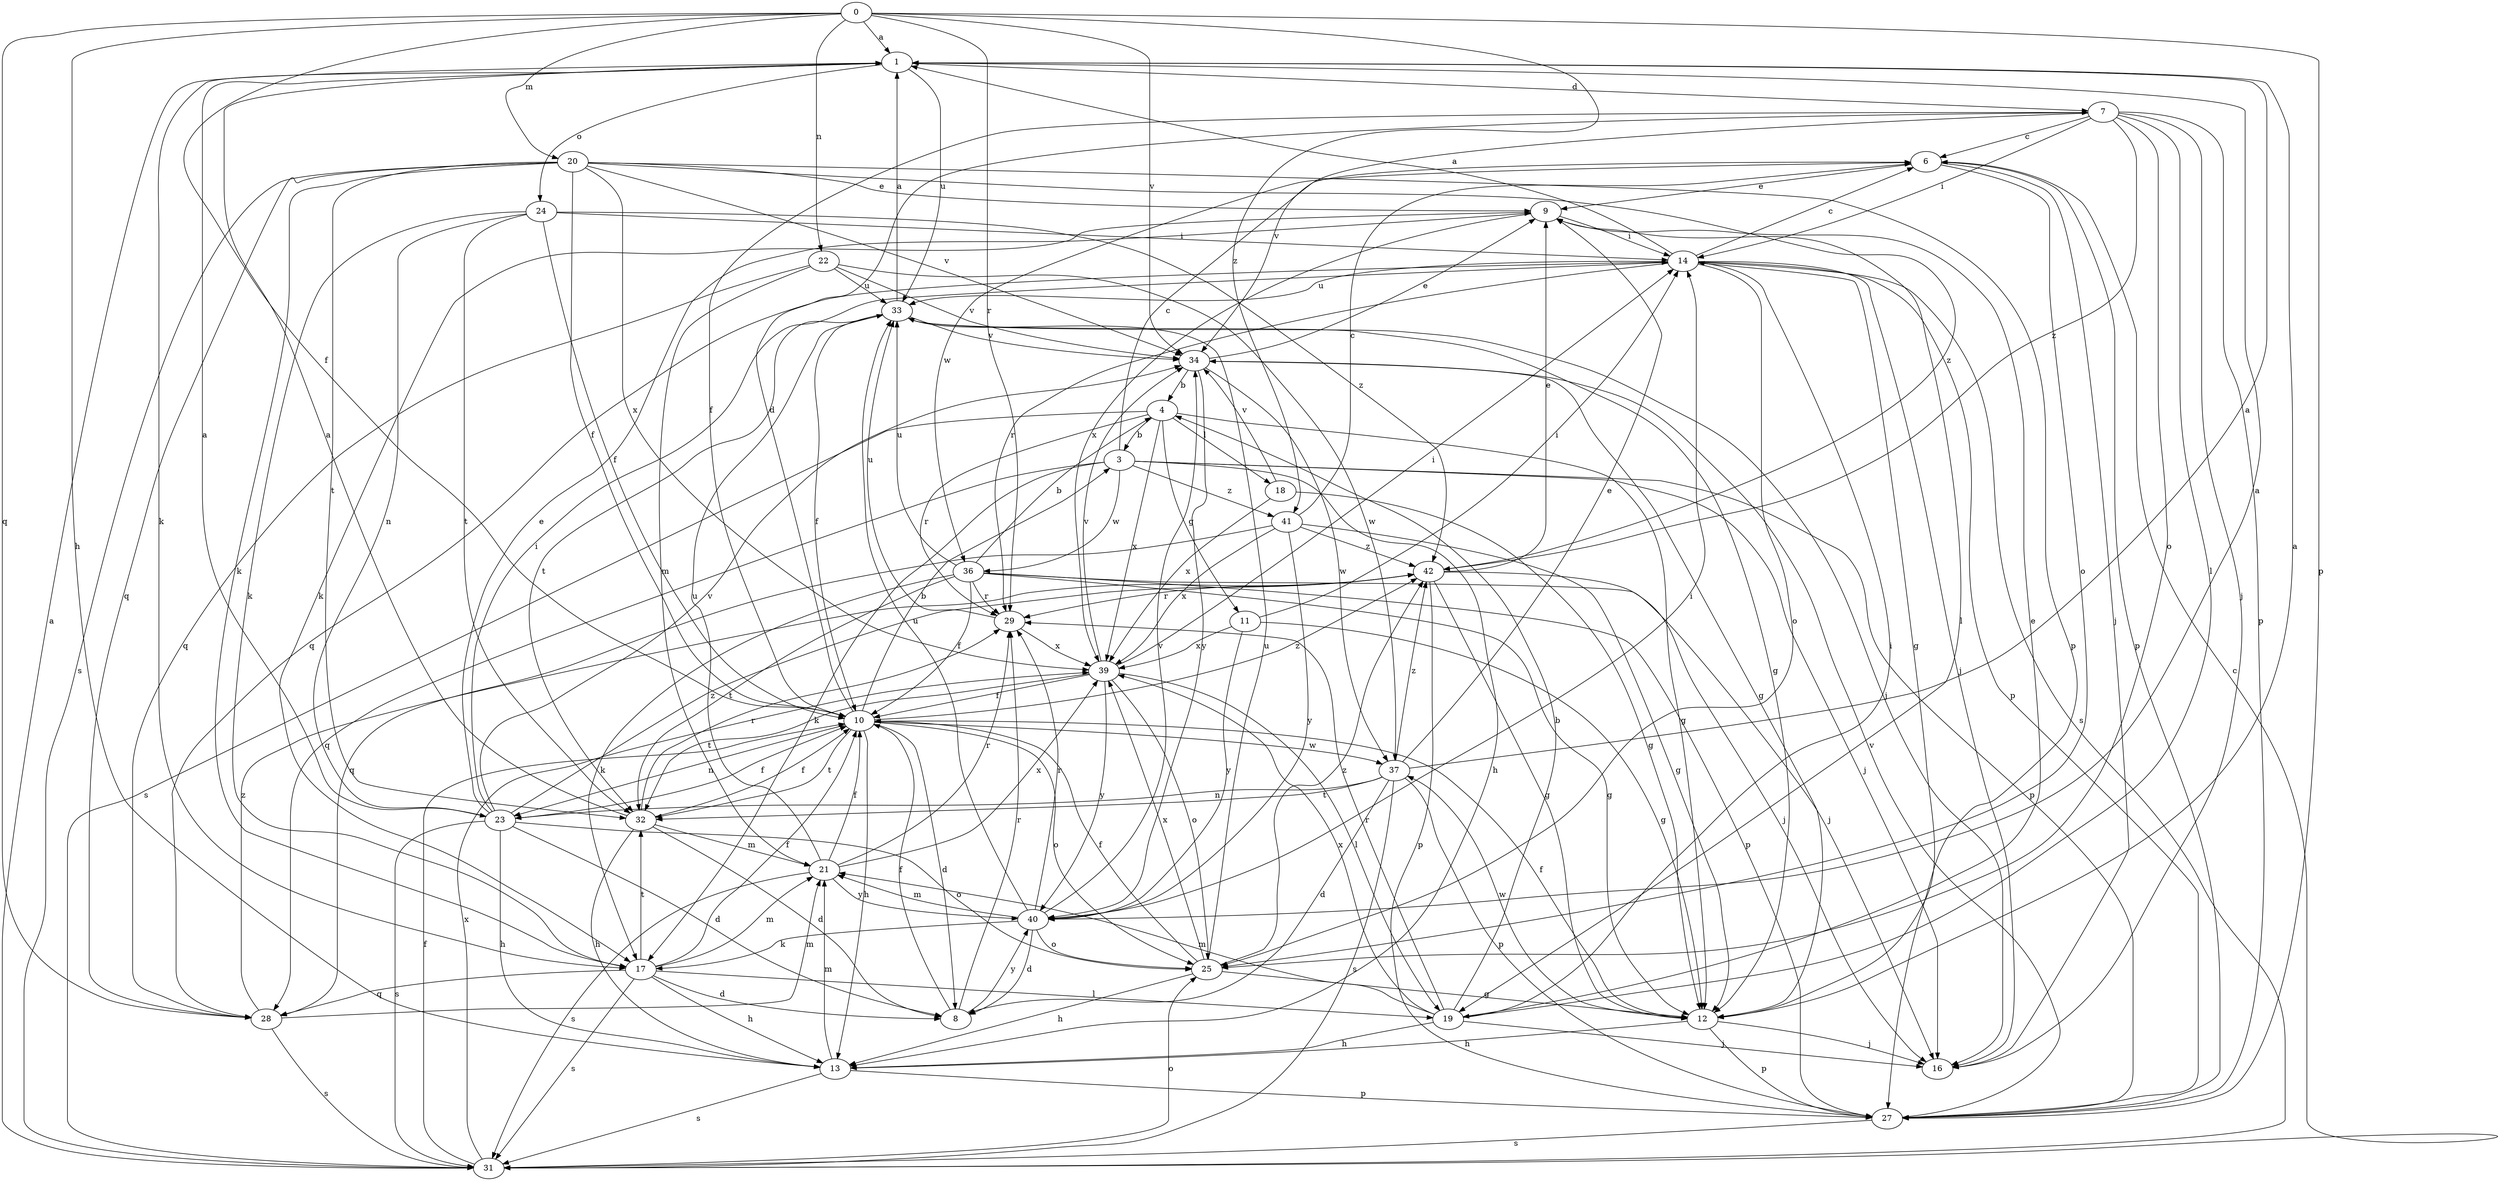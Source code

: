 strict digraph  {
0;
1;
3;
4;
6;
7;
8;
9;
10;
11;
12;
13;
14;
16;
17;
18;
19;
20;
21;
22;
23;
24;
25;
27;
28;
29;
31;
32;
33;
34;
36;
37;
39;
40;
41;
42;
0 -> 1  [label=a];
0 -> 10  [label=f];
0 -> 13  [label=h];
0 -> 20  [label=m];
0 -> 22  [label=n];
0 -> 27  [label=p];
0 -> 28  [label=q];
0 -> 29  [label=r];
0 -> 34  [label=v];
0 -> 41  [label=z];
1 -> 7  [label=d];
1 -> 17  [label=k];
1 -> 24  [label=o];
1 -> 33  [label=u];
3 -> 6  [label=c];
3 -> 13  [label=h];
3 -> 16  [label=j];
3 -> 17  [label=k];
3 -> 27  [label=p];
3 -> 28  [label=q];
3 -> 36  [label=w];
3 -> 41  [label=z];
4 -> 3  [label=b];
4 -> 11  [label=g];
4 -> 12  [label=g];
4 -> 18  [label=l];
4 -> 29  [label=r];
4 -> 31  [label=s];
4 -> 39  [label=x];
6 -> 9  [label=e];
6 -> 16  [label=j];
6 -> 25  [label=o];
6 -> 27  [label=p];
6 -> 36  [label=w];
7 -> 6  [label=c];
7 -> 10  [label=f];
7 -> 14  [label=i];
7 -> 16  [label=j];
7 -> 19  [label=l];
7 -> 25  [label=o];
7 -> 27  [label=p];
7 -> 34  [label=v];
7 -> 42  [label=z];
8 -> 10  [label=f];
8 -> 29  [label=r];
8 -> 40  [label=y];
9 -> 14  [label=i];
9 -> 17  [label=k];
9 -> 19  [label=l];
9 -> 39  [label=x];
10 -> 3  [label=b];
10 -> 7  [label=d];
10 -> 8  [label=d];
10 -> 13  [label=h];
10 -> 23  [label=n];
10 -> 25  [label=o];
10 -> 32  [label=t];
10 -> 37  [label=w];
10 -> 42  [label=z];
11 -> 12  [label=g];
11 -> 14  [label=i];
11 -> 39  [label=x];
11 -> 40  [label=y];
12 -> 1  [label=a];
12 -> 10  [label=f];
12 -> 13  [label=h];
12 -> 16  [label=j];
12 -> 27  [label=p];
12 -> 37  [label=w];
13 -> 21  [label=m];
13 -> 27  [label=p];
13 -> 31  [label=s];
14 -> 1  [label=a];
14 -> 6  [label=c];
14 -> 12  [label=g];
14 -> 16  [label=j];
14 -> 25  [label=o];
14 -> 27  [label=p];
14 -> 28  [label=q];
14 -> 29  [label=r];
14 -> 31  [label=s];
14 -> 33  [label=u];
17 -> 8  [label=d];
17 -> 10  [label=f];
17 -> 13  [label=h];
17 -> 19  [label=l];
17 -> 21  [label=m];
17 -> 28  [label=q];
17 -> 31  [label=s];
17 -> 32  [label=t];
18 -> 12  [label=g];
18 -> 34  [label=v];
18 -> 39  [label=x];
19 -> 4  [label=b];
19 -> 9  [label=e];
19 -> 13  [label=h];
19 -> 14  [label=i];
19 -> 16  [label=j];
19 -> 21  [label=m];
19 -> 29  [label=r];
19 -> 39  [label=x];
20 -> 9  [label=e];
20 -> 10  [label=f];
20 -> 17  [label=k];
20 -> 27  [label=p];
20 -> 28  [label=q];
20 -> 31  [label=s];
20 -> 32  [label=t];
20 -> 34  [label=v];
20 -> 39  [label=x];
20 -> 42  [label=z];
21 -> 10  [label=f];
21 -> 29  [label=r];
21 -> 31  [label=s];
21 -> 33  [label=u];
21 -> 39  [label=x];
21 -> 40  [label=y];
22 -> 21  [label=m];
22 -> 28  [label=q];
22 -> 33  [label=u];
22 -> 34  [label=v];
22 -> 37  [label=w];
23 -> 1  [label=a];
23 -> 8  [label=d];
23 -> 9  [label=e];
23 -> 10  [label=f];
23 -> 13  [label=h];
23 -> 14  [label=i];
23 -> 25  [label=o];
23 -> 31  [label=s];
23 -> 34  [label=v];
23 -> 42  [label=z];
24 -> 10  [label=f];
24 -> 14  [label=i];
24 -> 17  [label=k];
24 -> 23  [label=n];
24 -> 32  [label=t];
24 -> 42  [label=z];
25 -> 10  [label=f];
25 -> 12  [label=g];
25 -> 13  [label=h];
25 -> 33  [label=u];
25 -> 39  [label=x];
25 -> 42  [label=z];
27 -> 31  [label=s];
27 -> 34  [label=v];
28 -> 21  [label=m];
28 -> 31  [label=s];
28 -> 42  [label=z];
29 -> 33  [label=u];
29 -> 39  [label=x];
31 -> 1  [label=a];
31 -> 6  [label=c];
31 -> 10  [label=f];
31 -> 25  [label=o];
31 -> 39  [label=x];
32 -> 1  [label=a];
32 -> 8  [label=d];
32 -> 10  [label=f];
32 -> 13  [label=h];
32 -> 21  [label=m];
32 -> 29  [label=r];
33 -> 1  [label=a];
33 -> 10  [label=f];
33 -> 12  [label=g];
33 -> 16  [label=j];
33 -> 32  [label=t];
33 -> 34  [label=v];
34 -> 4  [label=b];
34 -> 9  [label=e];
34 -> 12  [label=g];
34 -> 37  [label=w];
34 -> 40  [label=y];
36 -> 4  [label=b];
36 -> 10  [label=f];
36 -> 12  [label=g];
36 -> 16  [label=j];
36 -> 17  [label=k];
36 -> 27  [label=p];
36 -> 29  [label=r];
36 -> 32  [label=t];
36 -> 33  [label=u];
37 -> 1  [label=a];
37 -> 8  [label=d];
37 -> 9  [label=e];
37 -> 23  [label=n];
37 -> 27  [label=p];
37 -> 31  [label=s];
37 -> 32  [label=t];
37 -> 42  [label=z];
39 -> 10  [label=f];
39 -> 14  [label=i];
39 -> 19  [label=l];
39 -> 25  [label=o];
39 -> 32  [label=t];
39 -> 34  [label=v];
39 -> 40  [label=y];
40 -> 1  [label=a];
40 -> 8  [label=d];
40 -> 14  [label=i];
40 -> 17  [label=k];
40 -> 21  [label=m];
40 -> 25  [label=o];
40 -> 29  [label=r];
40 -> 33  [label=u];
40 -> 34  [label=v];
41 -> 6  [label=c];
41 -> 12  [label=g];
41 -> 28  [label=q];
41 -> 39  [label=x];
41 -> 40  [label=y];
41 -> 42  [label=z];
42 -> 9  [label=e];
42 -> 12  [label=g];
42 -> 16  [label=j];
42 -> 27  [label=p];
42 -> 29  [label=r];
}
